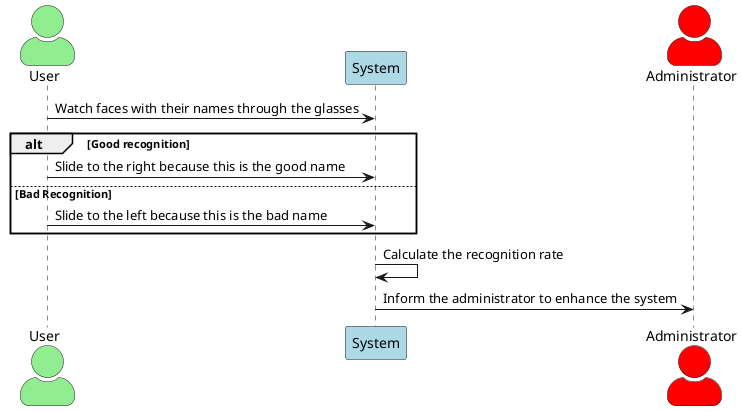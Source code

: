 @startuml Feedback
skinparam actorStyle awesome

Actor User as U #lightgreen
Participant System as S #lightblue
Actor Administrator as D #red


U -> S: Watch faces with their names through the glasses
alt Good recognition
U -> S: Slide to the right because this is the good name
else Bad Recognition
U -> S: Slide to the left because this is the bad name
end
S -> S: Calculate the recognition rate
S -> D: Inform the administrator to enhance the system

@enduml